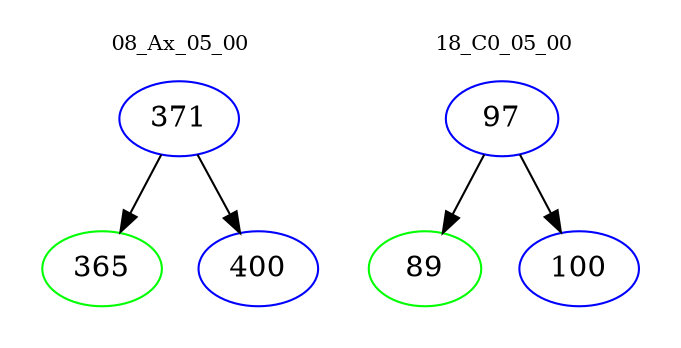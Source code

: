 digraph{
subgraph cluster_0 {
color = white
label = "08_Ax_05_00";
fontsize=10;
T0_371 [label="371", color="blue"]
T0_371 -> T0_365 [color="black"]
T0_365 [label="365", color="green"]
T0_371 -> T0_400 [color="black"]
T0_400 [label="400", color="blue"]
}
subgraph cluster_1 {
color = white
label = "18_C0_05_00";
fontsize=10;
T1_97 [label="97", color="blue"]
T1_97 -> T1_89 [color="black"]
T1_89 [label="89", color="green"]
T1_97 -> T1_100 [color="black"]
T1_100 [label="100", color="blue"]
}
}
